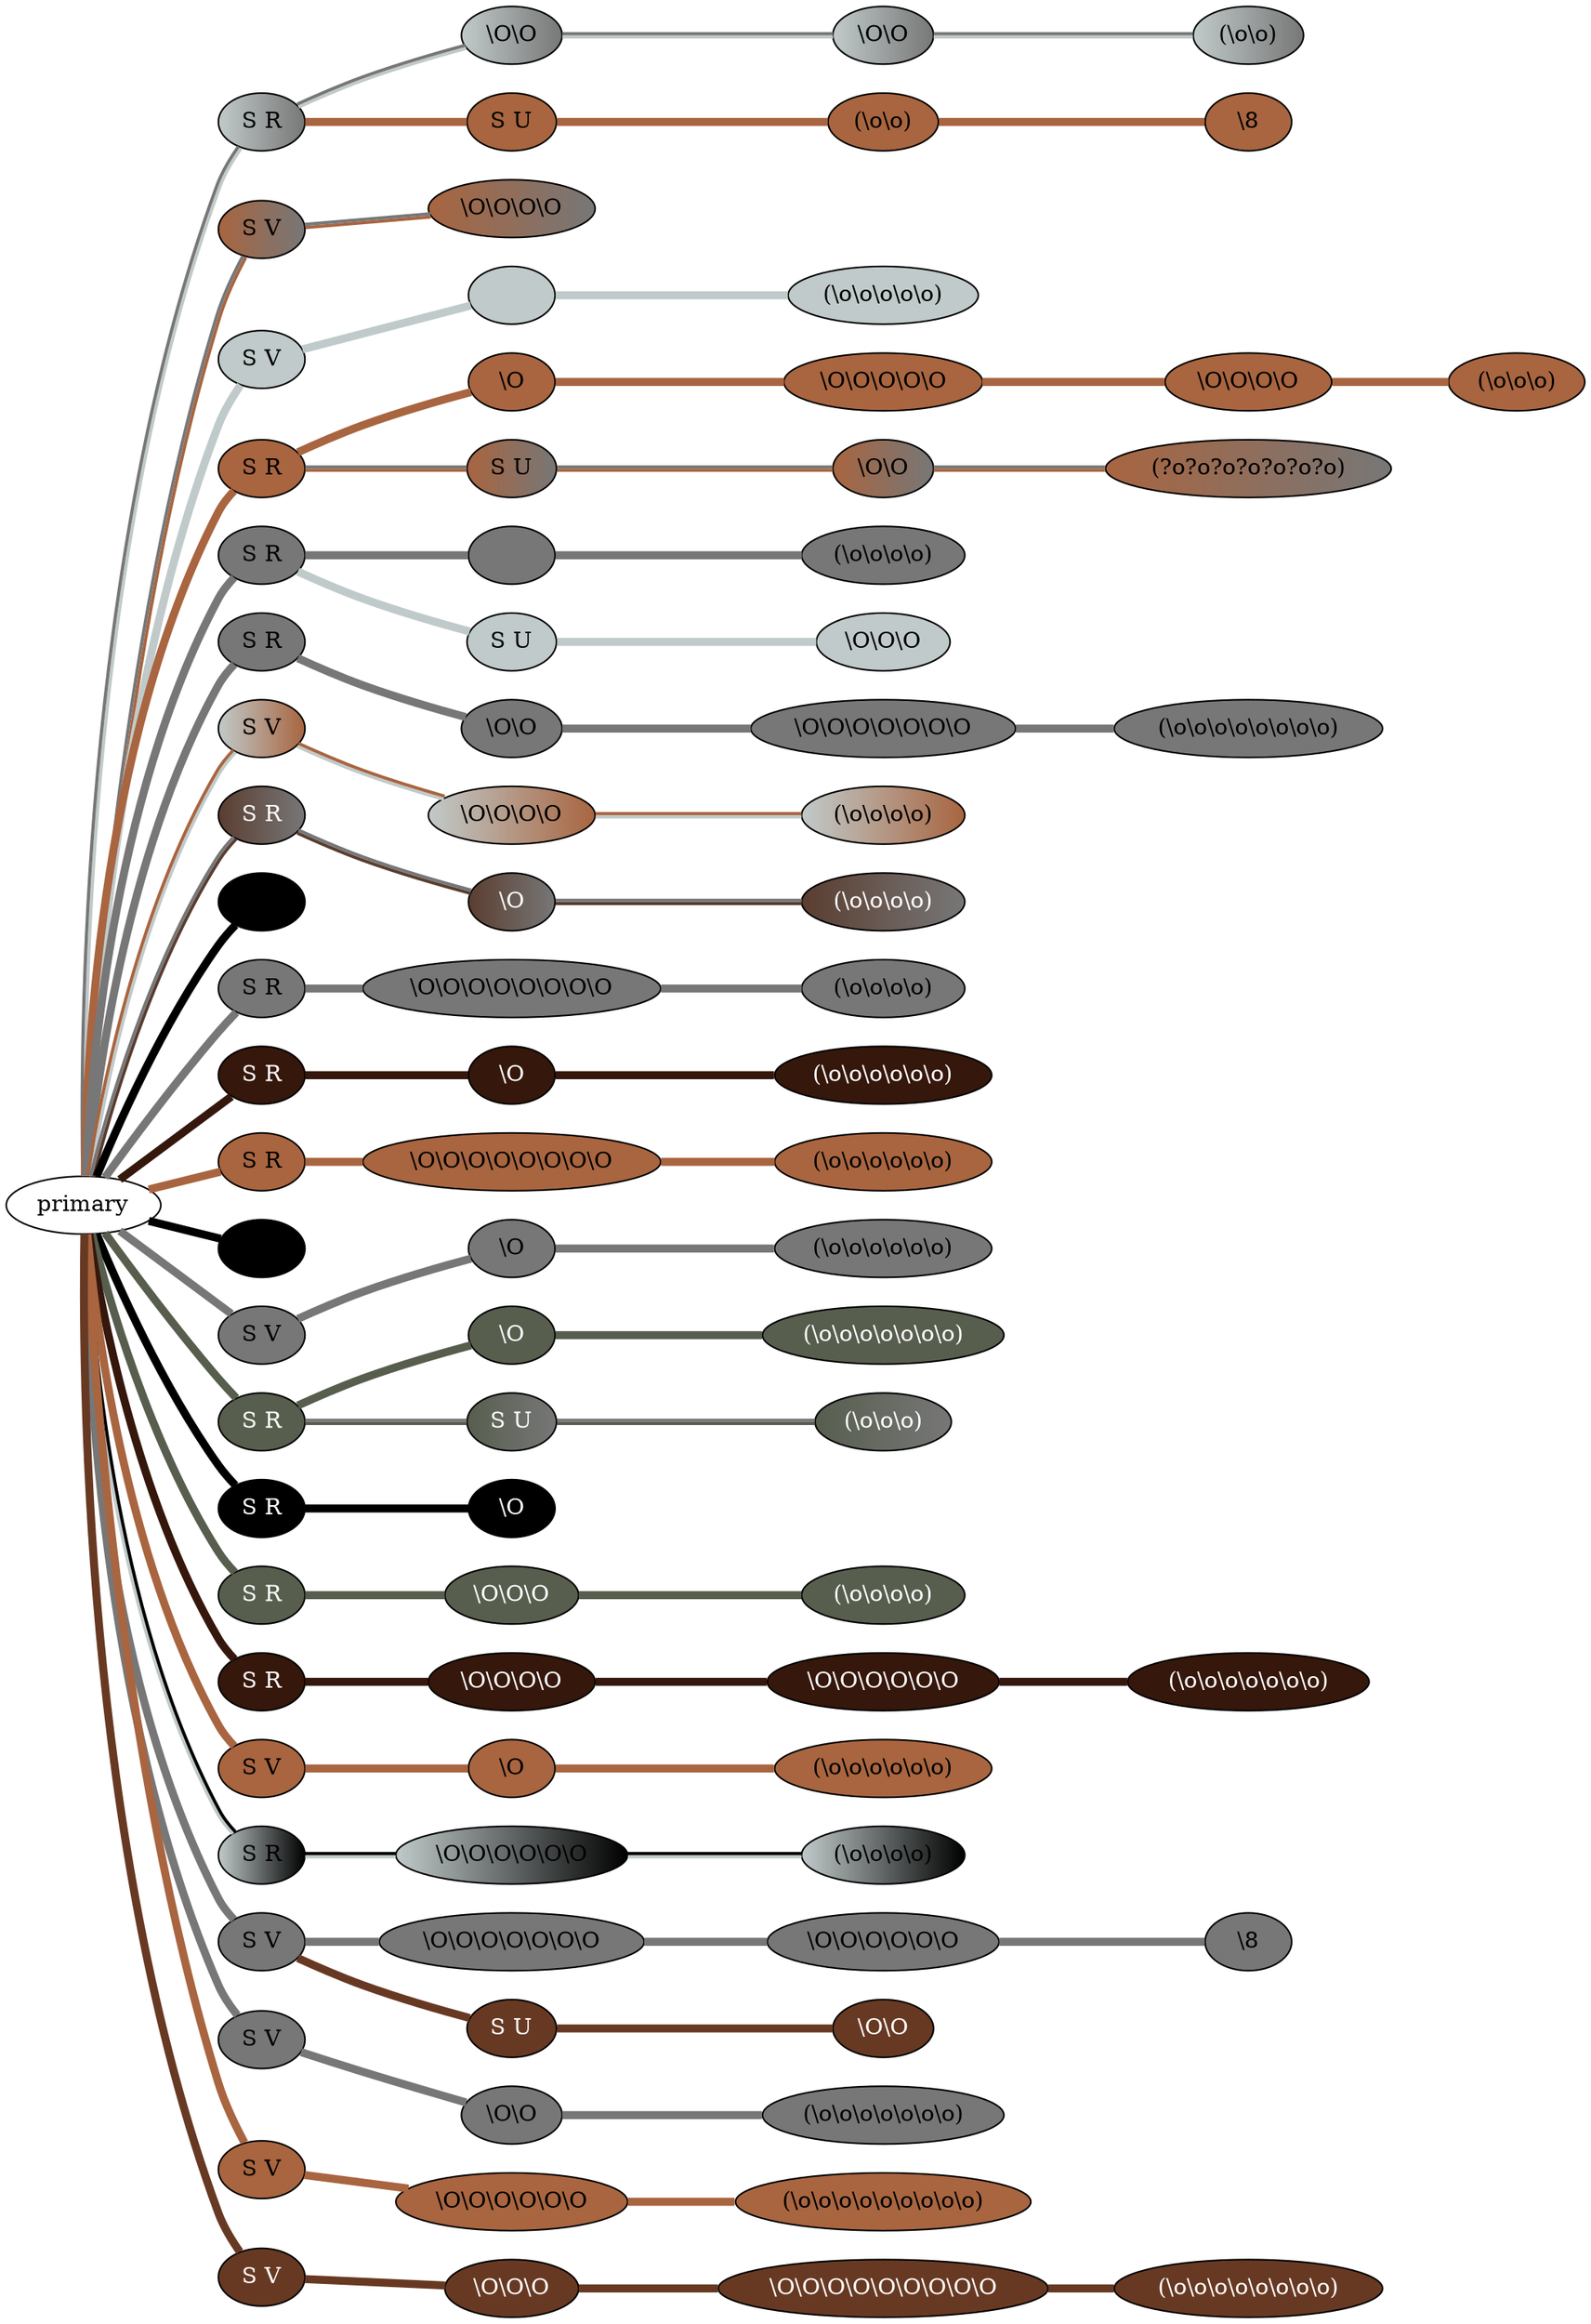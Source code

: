 graph {
 graph [rankdir=LR]
"1" [qtype="pendant_node", pendant_colors="#C1CACA:#777777", pendant_ply="S", pendant_attach="R", pendant_length="32.0", label="S R", style=filled, fillcolor="#C1CACA:#777777", fontcolor="#000000"]
"primary" -- "1" [qtype="pendant_link",penwidth=2,color="#C1CACA:#777777"]
"1:0" [qtype="knot_node", knot_value="2", knot_type="S", knot_position="8.0", knot_spin="Z", label="\\O\\O", style=filled, fillcolor="#C1CACA:#777777" , fontcolor="#000000"]
"1" -- "1:0" [qtype="knot_link",penwidth=2,color="#C1CACA:#777777"]
"1:1" [qtype="knot_node", knot_value="2", knot_type="S", knot_position="14.0", knot_spin="Z", label="\\O\\O", style=filled, fillcolor="#C1CACA:#777777" , fontcolor="#000000"]
"1:0" -- "1:1" [qtype="knot_link",penwidth=2,color="#C1CACA:#777777"]
"1:2" [qtype="knot_node", knot_value="2", knot_type="L", knot_position="21.5", knot_spin="Z", label="(\\o\\o)", style=filled, fillcolor="#C1CACA:#777777" , fontcolor="#000000"]
"1:1" -- "1:2" [qtype="knot_link",penwidth=2,color="#C1CACA:#777777"]
"1s1" [qtype="pendant_node", pendant_colors="#A86540", pendant_ply="S", pendant_attach="U", pendant_length="16.0", label="S U", style=filled, fillcolor="#A86540", fontcolor="#000000"]
"1" -- "1s1" [qtype="pendant_link",penwidth=5,color="#A86540"]
"1s1:0" [qtype="knot_node", knot_value="2", knot_type="L", knot_position="8.0", knot_spin="Z", label="(\\o\\o)", style=filled, fillcolor="#A86540" , fontcolor="#000000"]
"1s1" -- "1s1:0" [qtype="knot_link",penwidth=5,color="#A86540"]
"1s1:1" [qtype="knot_node", knot_value="1", knot_type="E", knot_position="11.5", knot_spin="Z", label="\\8", style=filled, fillcolor="#A86540" , fontcolor="#000000"]
"1s1:0" -- "1s1:1" [qtype="knot_link",penwidth=5,color="#A86540"]
"2" [qtype="pendant_node", pendant_colors="#A86540:#777777", pendant_ply="S", pendant_attach="V", pendant_length="40.0", label="S V", style=filled, fillcolor="#A86540:#777777", fontcolor="#000000"]
"primary" -- "2" [qtype="pendant_link",penwidth=2,color="#A86540:#777777"]
"2:0" [qtype="knot_node", knot_value="4", knot_type="S", knot_position="16.0", knot_spin="Z", label="\\O\\O\\O\\O", style=filled, fillcolor="#A86540:#777777" , fontcolor="#000000"]
"2" -- "2:0" [qtype="knot_link",penwidth=2,color="#A86540:#777777"]
"3" [qtype="pendant_node", pendant_colors="#C1CACA", pendant_ply="S", pendant_attach="V", pendant_length="36.0", label="S V", style=filled, fillcolor="#C1CACA", fontcolor="#000000"]
"primary" -- "3" [qtype="pendant_link",penwidth=5,color="#C1CACA"]
"3:0" [qtype="knot_node", knot_value="4", knot_type="", knot_position="8.0", knot_spin="Z", label="", style=filled, fillcolor="#C1CACA" , fontcolor="#000000"]
"3" -- "3:0" [qtype="knot_link",penwidth=5,color="#C1CACA"]
"3:1" [qtype="knot_node", knot_value="5", knot_type="L", knot_position="28.0", knot_spin="Z", label="(\\o\\o\\o\\o\\o)", style=filled, fillcolor="#C1CACA" , fontcolor="#000000"]
"3:0" -- "3:1" [qtype="knot_link",penwidth=5,color="#C1CACA"]
"4" [qtype="pendant_node", pendant_colors="#A86540", pendant_ply="S", pendant_attach="R", pendant_length="44.5", label="S R", style=filled, fillcolor="#A86540", fontcolor="#000000"]
"primary" -- "4" [qtype="pendant_link",penwidth=5,color="#A86540"]
"4:0" [qtype="knot_node", knot_value="1", knot_type="S", knot_position="4.0", knot_spin="Z", label="\\O", style=filled, fillcolor="#A86540" , fontcolor="#000000"]
"4" -- "4:0" [qtype="knot_link",penwidth=5,color="#A86540"]
"4:1" [qtype="knot_node", knot_value="5", knot_type="S", knot_position="8.5", knot_spin="Z", label="\\O\\O\\O\\O\\O", style=filled, fillcolor="#A86540" , fontcolor="#000000"]
"4:0" -- "4:1" [qtype="knot_link",penwidth=5,color="#A86540"]
"4:2" [qtype="knot_node", knot_value="4", knot_type="S", knot_position="16.0", knot_spin="Z", label="\\O\\O\\O\\O", style=filled, fillcolor="#A86540" , fontcolor="#000000"]
"4:1" -- "4:2" [qtype="knot_link",penwidth=5,color="#A86540"]
"4:3" [qtype="knot_node", knot_value="3", knot_type="L", knot_position="24.0", knot_spin="Z", label="(\\o\\o\\o)", style=filled, fillcolor="#A86540" , fontcolor="#000000"]
"4:2" -- "4:3" [qtype="knot_link",penwidth=5,color="#A86540"]
"4s1" [qtype="pendant_node", pendant_colors="#A86540:#777777", pendant_ply="S", pendant_attach="U", pendant_length="30.0", label="S U", style=filled, fillcolor="#A86540:#777777", fontcolor="#000000"]
"4" -- "4s1" [qtype="pendant_link",penwidth=2,color="#A86540:#777777"]
"4s1:0" [qtype="knot_node", knot_value="2", knot_type="S", knot_position="6.0", knot_spin="Z", label="\\O\\O", style=filled, fillcolor="#A86540:#777777" , fontcolor="#000000"]
"4s1" -- "4s1:0" [qtype="knot_link",penwidth=2,color="#A86540:#777777"]
"4s1:1" [qtype="knot_node", knot_value="7", knot_type="L", knot_position="13.0", knot_spin="U", label="(?o?o?o?o?o?o?o)", style=filled, fillcolor="#A86540:#777777" , fontcolor="#000000"]
"4s1:0" -- "4s1:1" [qtype="knot_link",penwidth=2,color="#A86540:#777777"]
"5" [qtype="pendant_node", pendant_colors="#777777", pendant_ply="S", pendant_attach="R", pendant_length="43.0", label="S R", style=filled, fillcolor="#777777", fontcolor="#000000"]
"primary" -- "5" [qtype="pendant_link",penwidth=5,color="#777777"]
"5:0" [qtype="knot_node", knot_value="5", knot_type="", knot_position="5.5", knot_spin="Z", label="", style=filled, fillcolor="#777777" , fontcolor="#000000"]
"5" -- "5:0" [qtype="knot_link",penwidth=5,color="#777777"]
"5:1" [qtype="knot_node", knot_value="4", knot_type="L", knot_position="22.5", knot_spin="Z", label="(\\o\\o\\o\\o)", style=filled, fillcolor="#777777" , fontcolor="#000000"]
"5:0" -- "5:1" [qtype="knot_link",penwidth=5,color="#777777"]
"5s1" [qtype="pendant_node", pendant_colors="#C1CACA", pendant_ply="S", pendant_attach="U", pendant_length="25.0", label="S U", style=filled, fillcolor="#C1CACA", fontcolor="#000000"]
"5" -- "5s1" [qtype="pendant_link",penwidth=5,color="#C1CACA"]
"5s1:0" [qtype="knot_node", knot_value="3", knot_type="S", knot_position="13.5", knot_spin="Z", label="\\O\\O\\O", style=filled, fillcolor="#C1CACA" , fontcolor="#000000"]
"5s1" -- "5s1:0" [qtype="knot_link",penwidth=5,color="#C1CACA"]
"6" [qtype="pendant_node", pendant_colors="#777777", pendant_ply="S", pendant_attach="R", pendant_length="47.0", label="S R", style=filled, fillcolor="#777777", fontcolor="#000000"]
"primary" -- "6" [qtype="pendant_link",penwidth=5,color="#777777"]
"6:0" [qtype="knot_node", knot_value="2", knot_type="S", knot_position="6.5", knot_spin="Z", label="\\O\\O", style=filled, fillcolor="#777777" , fontcolor="#000000"]
"6" -- "6:0" [qtype="knot_link",penwidth=5,color="#777777"]
"6:1" [qtype="knot_node", knot_value="7", knot_type="S", knot_position="14.5", knot_spin="Z", label="\\O\\O\\O\\O\\O\\O\\O", style=filled, fillcolor="#777777" , fontcolor="#000000"]
"6:0" -- "6:1" [qtype="knot_link",penwidth=5,color="#777777"]
"6:2" [qtype="knot_node", knot_value="8", knot_type="L", knot_position="23.5", knot_spin="Z", label="(\\o\\o\\o\\o\\o\\o\\o\\o)", style=filled, fillcolor="#777777" , fontcolor="#000000"]
"6:1" -- "6:2" [qtype="knot_link",penwidth=5,color="#777777"]
"7" [qtype="pendant_node", pendant_colors="#C1CACA:#A86540", pendant_ply="S", pendant_attach="V", pendant_length="49.0", label="S V", style=filled, fillcolor="#C1CACA:#A86540", fontcolor="#000000"]
"primary" -- "7" [qtype="pendant_link",penwidth=2,color="#C1CACA:#A86540"]
"7:0" [qtype="knot_node", knot_value="4", knot_type="S", knot_position="9.0", knot_spin="Z", label="\\O\\O\\O\\O", style=filled, fillcolor="#C1CACA:#A86540" , fontcolor="#000000"]
"7" -- "7:0" [qtype="knot_link",penwidth=2,color="#C1CACA:#A86540"]
"7:1" [qtype="knot_node", knot_value="4", knot_type="L", knot_position="19.0", knot_spin="Z", label="(\\o\\o\\o\\o)", style=filled, fillcolor="#C1CACA:#A86540" , fontcolor="#000000"]
"7:0" -- "7:1" [qtype="knot_link",penwidth=2,color="#C1CACA:#A86540"]
"8" [qtype="pendant_node", pendant_colors="#5A3D30:#777777", pendant_ply="S", pendant_attach="R", pendant_length="37.0", label="S R", style=filled, fillcolor="#5A3D30:#777777", fontcolor="#ffffff"]
"primary" -- "8" [qtype="pendant_link",penwidth=2,color="#5A3D30:#777777"]
"8:0" [qtype="knot_node", knot_value="1", knot_type="S", knot_position="4.0", knot_spin="Z", label="\\O", style=filled, fillcolor="#5A3D30:#777777" , fontcolor="#ffffff"]
"8" -- "8:0" [qtype="knot_link",penwidth=2,color="#5A3D30:#777777"]
"8:1" [qtype="knot_node", knot_value="4", knot_type="L", knot_position="18.0", knot_spin="Z", label="(\\o\\o\\o\\o)", style=filled, fillcolor="#5A3D30:#777777" , fontcolor="#ffffff"]
"8:0" -- "8:1" [qtype="knot_link",penwidth=2,color="#5A3D30:#777777"]
"M1" [qtype="pendant_node", pendant_colors="#000000", pendant_ply="", pendant_attach="", pendant_length="", label=" ", style=filled, fillcolor="#000000", fontcolor="#ffffff"]
"primary" -- "M1" [qtype="pendant_link",penwidth=5,color="#000000"]
"9" [qtype="pendant_node", pendant_colors="#777777", pendant_ply="S", pendant_attach="R", pendant_length="35.5", label="S R", style=filled, fillcolor="#777777", fontcolor="#000000"]
"primary" -- "9" [qtype="pendant_link",penwidth=5,color="#777777"]
"9:0" [qtype="knot_node", knot_value="8", knot_type="S", knot_position="8.5", knot_spin="Z", label="\\O\\O\\O\\O\\O\\O\\O\\O", style=filled, fillcolor="#777777" , fontcolor="#000000"]
"9" -- "9:0" [qtype="knot_link",penwidth=5,color="#777777"]
"9:1" [qtype="knot_node", knot_value="4", knot_type="L", knot_position="18.0", knot_spin="Z", label="(\\o\\o\\o\\o)", style=filled, fillcolor="#777777" , fontcolor="#000000"]
"9:0" -- "9:1" [qtype="knot_link",penwidth=5,color="#777777"]
"10" [qtype="pendant_node", pendant_colors="#35170C", pendant_ply="S", pendant_attach="R", pendant_length="40.0", label="S R", style=filled, fillcolor="#35170C", fontcolor="#ffffff"]
"primary" -- "10" [qtype="pendant_link",penwidth=5,color="#35170C"]
"10:0" [qtype="knot_node", knot_value="1", knot_type="S", knot_position="4.0", knot_spin="Z", label="\\O", style=filled, fillcolor="#35170C" , fontcolor="#ffffff"]
"10" -- "10:0" [qtype="knot_link",penwidth=5,color="#35170C"]
"10:1" [qtype="knot_node", knot_value="6", knot_type="L", knot_position="19.5", knot_spin="Z", label="(\\o\\o\\o\\o\\o\\o)", style=filled, fillcolor="#35170C" , fontcolor="#ffffff"]
"10:0" -- "10:1" [qtype="knot_link",penwidth=5,color="#35170C"]
"11" [qtype="pendant_node", pendant_colors="#A86540", pendant_ply="S", pendant_attach="R", pendant_length="43.0", label="S R", style=filled, fillcolor="#A86540", fontcolor="#000000"]
"primary" -- "11" [qtype="pendant_link",penwidth=5,color="#A86540"]
"11:0" [qtype="knot_node", knot_value="8", knot_type="S", knot_position="9.5", knot_spin="Z", label="\\O\\O\\O\\O\\O\\O\\O\\O", style=filled, fillcolor="#A86540" , fontcolor="#000000"]
"11" -- "11:0" [qtype="knot_link",penwidth=5,color="#A86540"]
"11:1" [qtype="knot_node", knot_value="6", knot_type="L", knot_position="21.5", knot_spin="Z", label="(\\o\\o\\o\\o\\o\\o)", style=filled, fillcolor="#A86540" , fontcolor="#000000"]
"11:0" -- "11:1" [qtype="knot_link",penwidth=5,color="#A86540"]
"M2" [qtype="pendant_node", pendant_colors="#000000", pendant_ply="", pendant_attach="", pendant_length="", label=" ", style=filled, fillcolor="#000000", fontcolor="#ffffff"]
"primary" -- "M2" [qtype="pendant_link",penwidth=5,color="#000000"]
"12" [qtype="pendant_node", pendant_colors="#777777", pendant_ply="S", pendant_attach="V", pendant_length="40.5", label="S V", style=filled, fillcolor="#777777", fontcolor="#000000"]
"primary" -- "12" [qtype="pendant_link",penwidth=5,color="#777777"]
"12:0" [qtype="knot_node", knot_value="1", knot_type="S", knot_position="10.0", knot_spin="Z", label="\\O", style=filled, fillcolor="#777777" , fontcolor="#000000"]
"12" -- "12:0" [qtype="knot_link",penwidth=5,color="#777777"]
"12:1" [qtype="knot_node", knot_value="6", knot_type="L", knot_position="18.5", knot_spin="Z", label="(\\o\\o\\o\\o\\o\\o)", style=filled, fillcolor="#777777" , fontcolor="#000000"]
"12:0" -- "12:1" [qtype="knot_link",penwidth=5,color="#777777"]
"13" [qtype="pendant_node", pendant_colors="#575E4E", pendant_ply="S", pendant_attach="R", pendant_length="46.5", label="S R", style=filled, fillcolor="#575E4E", fontcolor="#ffffff"]
"primary" -- "13" [qtype="pendant_link",penwidth=5,color="#575E4E"]
"13:0" [qtype="knot_node", knot_value="1", knot_type="S", knot_position="9.5", knot_spin="Z", label="\\O", style=filled, fillcolor="#575E4E" , fontcolor="#ffffff"]
"13" -- "13:0" [qtype="knot_link",penwidth=5,color="#575E4E"]
"13:1" [qtype="knot_node", knot_value="7", knot_type="L", knot_position="17.0", knot_spin="Z", label="(\\o\\o\\o\\o\\o\\o\\o)", style=filled, fillcolor="#575E4E" , fontcolor="#ffffff"]
"13:0" -- "13:1" [qtype="knot_link",penwidth=5,color="#575E4E"]
"13s1" [qtype="pendant_node", pendant_colors="#575E4E:#777777", pendant_ply="S", pendant_attach="U", pendant_length="14.0", label="S U", style=filled, fillcolor="#575E4E:#777777", fontcolor="#ffffff"]
"13" -- "13s1" [qtype="pendant_link",penwidth=2,color="#575E4E:#777777"]
"13s1:0" [qtype="knot_node", knot_value="3", knot_type="L", knot_position="8.5", knot_spin="Z", label="(\\o\\o\\o)", style=filled, fillcolor="#575E4E:#777777" , fontcolor="#ffffff"]
"13s1" -- "13s1:0" [qtype="knot_link",penwidth=2,color="#575E4E:#777777"]
"14" [qtype="pendant_node", pendant_colors="#000000", pendant_ply="S", pendant_attach="R", pendant_length="44.0", label="S R", style=filled, fillcolor="#000000", fontcolor="#ffffff"]
"primary" -- "14" [qtype="pendant_link",penwidth=5,color="#000000"]
"14:0" [qtype="knot_node", knot_value="1", knot_type="S", knot_position="9.0", knot_spin="Z", label="\\O", style=filled, fillcolor="#000000" , fontcolor="#ffffff"]
"14" -- "14:0" [qtype="knot_link",penwidth=5,color="#000000"]
"15" [qtype="pendant_node", pendant_colors="#575E4E", pendant_ply="S", pendant_attach="R", pendant_length="34.5", label="S R", style=filled, fillcolor="#575E4E", fontcolor="#ffffff"]
"primary" -- "15" [qtype="pendant_link",penwidth=5,color="#575E4E"]
"15:0" [qtype="knot_node", knot_value="3", knot_type="S", knot_position="9.0", knot_spin="Z", label="\\O\\O\\O", style=filled, fillcolor="#575E4E" , fontcolor="#ffffff"]
"15" -- "15:0" [qtype="knot_link",penwidth=5,color="#575E4E"]
"15:1" [qtype="knot_node", knot_value="4", knot_type="L", knot_position="17.0", knot_spin="Z", label="(\\o\\o\\o\\o)", style=filled, fillcolor="#575E4E" , fontcolor="#ffffff"]
"15:0" -- "15:1" [qtype="knot_link",penwidth=5,color="#575E4E"]
"16" [qtype="pendant_node", pendant_colors="#35170C", pendant_ply="S", pendant_attach="R", pendant_length="20.5", label="S R", style=filled, fillcolor="#35170C", fontcolor="#ffffff"]
"primary" -- "16" [qtype="pendant_link",penwidth=5,color="#35170C"]
"16:0" [qtype="knot_node", knot_value="4", knot_type="S", knot_position="3.0", knot_spin="Z", label="\\O\\O\\O\\O", style=filled, fillcolor="#35170C" , fontcolor="#ffffff"]
"16" -- "16:0" [qtype="knot_link",penwidth=5,color="#35170C"]
"16:1" [qtype="knot_node", knot_value="6", knot_type="S", knot_position="9.0", knot_spin="Z", label="\\O\\O\\O\\O\\O\\O", style=filled, fillcolor="#35170C" , fontcolor="#ffffff"]
"16:0" -- "16:1" [qtype="knot_link",penwidth=5,color="#35170C"]
"16:2" [qtype="knot_node", knot_value="7", knot_type="L", knot_position="16.5", knot_spin="Z", label="(\\o\\o\\o\\o\\o\\o\\o)", style=filled, fillcolor="#35170C" , fontcolor="#ffffff"]
"16:1" -- "16:2" [qtype="knot_link",penwidth=5,color="#35170C"]
"17" [qtype="pendant_node", pendant_colors="#A86540", pendant_ply="S", pendant_attach="V", pendant_length="36.5", label="S V", style=filled, fillcolor="#A86540", fontcolor="#000000"]
"primary" -- "17" [qtype="pendant_link",penwidth=5,color="#A86540"]
"17:0" [qtype="knot_node", knot_value="1", knot_type="S", knot_position="3.5", knot_spin="Z", label="\\O", style=filled, fillcolor="#A86540" , fontcolor="#000000"]
"17" -- "17:0" [qtype="knot_link",penwidth=5,color="#A86540"]
"17:1" [qtype="knot_node", knot_value="6", knot_type="L", knot_position="18.5", knot_spin="Z", label="(\\o\\o\\o\\o\\o\\o)", style=filled, fillcolor="#A86540" , fontcolor="#000000"]
"17:0" -- "17:1" [qtype="knot_link",penwidth=5,color="#A86540"]
"18" [qtype="pendant_node", pendant_colors="#C1CACA:#000000", pendant_ply="S", pendant_attach="R", pendant_length="37.5", label="S R", style=filled, fillcolor="#C1CACA:#000000", fontcolor="#000000"]
"primary" -- "18" [qtype="pendant_link",penwidth=2,color="#C1CACA:#000000"]
"18:0" [qtype="knot_node", knot_value="6", knot_type="S", knot_position="9.0", knot_spin="Z", label="\\O\\O\\O\\O\\O\\O", style=filled, fillcolor="#C1CACA:#000000" , fontcolor="#000000"]
"18" -- "18:0" [qtype="knot_link",penwidth=2,color="#C1CACA:#000000"]
"18:1" [qtype="knot_node", knot_value="4", knot_type="L", knot_position="18.0", knot_spin="Z", label="(\\o\\o\\o\\o)", style=filled, fillcolor="#C1CACA:#000000" , fontcolor="#000000"]
"18:0" -- "18:1" [qtype="knot_link",penwidth=2,color="#C1CACA:#000000"]
"19" [qtype="pendant_node", pendant_colors="#777777", pendant_ply="S", pendant_attach="V", pendant_length="52.0", label="S V", style=filled, fillcolor="#777777", fontcolor="#000000"]
"primary" -- "19" [qtype="pendant_link",penwidth=5,color="#777777"]
"19:0" [qtype="knot_node", knot_value="7", knot_type="S", knot_position="6.0", knot_spin="Z", label="\\O\\O\\O\\O\\O\\O\\O", style=filled, fillcolor="#777777" , fontcolor="#000000"]
"19" -- "19:0" [qtype="knot_link",penwidth=5,color="#777777"]
"19:1" [qtype="knot_node", knot_value="6", knot_type="S", knot_position="14.5", knot_spin="Z", label="\\O\\O\\O\\O\\O\\O", style=filled, fillcolor="#777777" , fontcolor="#000000"]
"19:0" -- "19:1" [qtype="knot_link",penwidth=5,color="#777777"]
"19:2" [qtype="knot_node", knot_value="1", knot_type="E", knot_position="23.5", knot_spin="Z", label="\\8", style=filled, fillcolor="#777777" , fontcolor="#000000"]
"19:1" -- "19:2" [qtype="knot_link",penwidth=5,color="#777777"]
"19s1" [qtype="pendant_node", pendant_colors="#673923", pendant_ply="S", pendant_attach="U", pendant_length="51.0", label="S U", style=filled, fillcolor="#673923", fontcolor="#ffffff"]
"19" -- "19s1" [qtype="pendant_link",penwidth=5,color="#673923"]
"19s1:0" [qtype="knot_node", knot_value="2", knot_type="S", knot_position="6.5", knot_spin="Z", label="\\O\\O", style=filled, fillcolor="#673923" , fontcolor="#ffffff"]
"19s1" -- "19s1:0" [qtype="knot_link",penwidth=5,color="#673923"]
"20" [qtype="pendant_node", pendant_colors="#777777", pendant_ply="S", pendant_attach="V", pendant_length="36.0", label="S V", style=filled, fillcolor="#777777", fontcolor="#000000"]
"primary" -- "20" [qtype="pendant_link",penwidth=5,color="#777777"]
"20:0" [qtype="knot_node", knot_value="2", knot_type="S", knot_position="15.0", knot_spin="Z", label="\\O\\O", style=filled, fillcolor="#777777" , fontcolor="#000000"]
"20" -- "20:0" [qtype="knot_link",penwidth=5,color="#777777"]
"20:1" [qtype="knot_node", knot_value="7", knot_type="L", knot_position="22.0", knot_spin="Z", label="(\\o\\o\\o\\o\\o\\o\\o)", style=filled, fillcolor="#777777" , fontcolor="#000000"]
"20:0" -- "20:1" [qtype="knot_link",penwidth=5,color="#777777"]
"21" [qtype="pendant_node", pendant_colors="#A86540", pendant_ply="S", pendant_attach="V", pendant_length="31.0", label="S V", style=filled, fillcolor="#A86540", fontcolor="#000000"]
"primary" -- "21" [qtype="pendant_link",penwidth=5,color="#A86540"]
"21:0" [qtype="knot_node", knot_value="6", knot_type="S", knot_position="15.0", knot_spin="Z", label="\\O\\O\\O\\O\\O\\O", style=filled, fillcolor="#A86540" , fontcolor="#000000"]
"21" -- "21:0" [qtype="knot_link",penwidth=5,color="#A86540"]
"21:1" [qtype="knot_node", knot_value="9", knot_type="L", knot_position="22.0", knot_spin="Z", label="(\\o\\o\\o\\o\\o\\o\\o\\o\\o)", style=filled, fillcolor="#A86540" , fontcolor="#000000"]
"21:0" -- "21:1" [qtype="knot_link",penwidth=5,color="#A86540"]
"22" [qtype="pendant_node", pendant_colors="#673923", pendant_ply="S", pendant_attach="V", pendant_length="27.5", label="S V", style=filled, fillcolor="#673923", fontcolor="#ffffff"]
"primary" -- "22" [qtype="pendant_link",penwidth=5,color="#673923"]
"22:0" [qtype="knot_node", knot_value="3", knot_type="S", knot_position="4.0", knot_spin="Z", label="\\O\\O\\O", style=filled, fillcolor="#673923" , fontcolor="#ffffff"]
"22" -- "22:0" [qtype="knot_link",penwidth=5,color="#673923"]
"22:1" [qtype="knot_node", knot_value="9", knot_type="S", knot_position="9.0", knot_spin="Z", label="\\O\\O\\O\\O\\O\\O\\O\\O\\O", style=filled, fillcolor="#673923" , fontcolor="#ffffff"]
"22:0" -- "22:1" [qtype="knot_link",penwidth=5,color="#673923"]
"22:2" [qtype="knot_node", knot_value="8", knot_type="L", knot_position="17.0", knot_spin="Z", label="(\\o\\o\\o\\o\\o\\o\\o\\o)", style=filled, fillcolor="#673923" , fontcolor="#ffffff"]
"22:1" -- "22:2" [qtype="knot_link",penwidth=5,color="#673923"]
}
